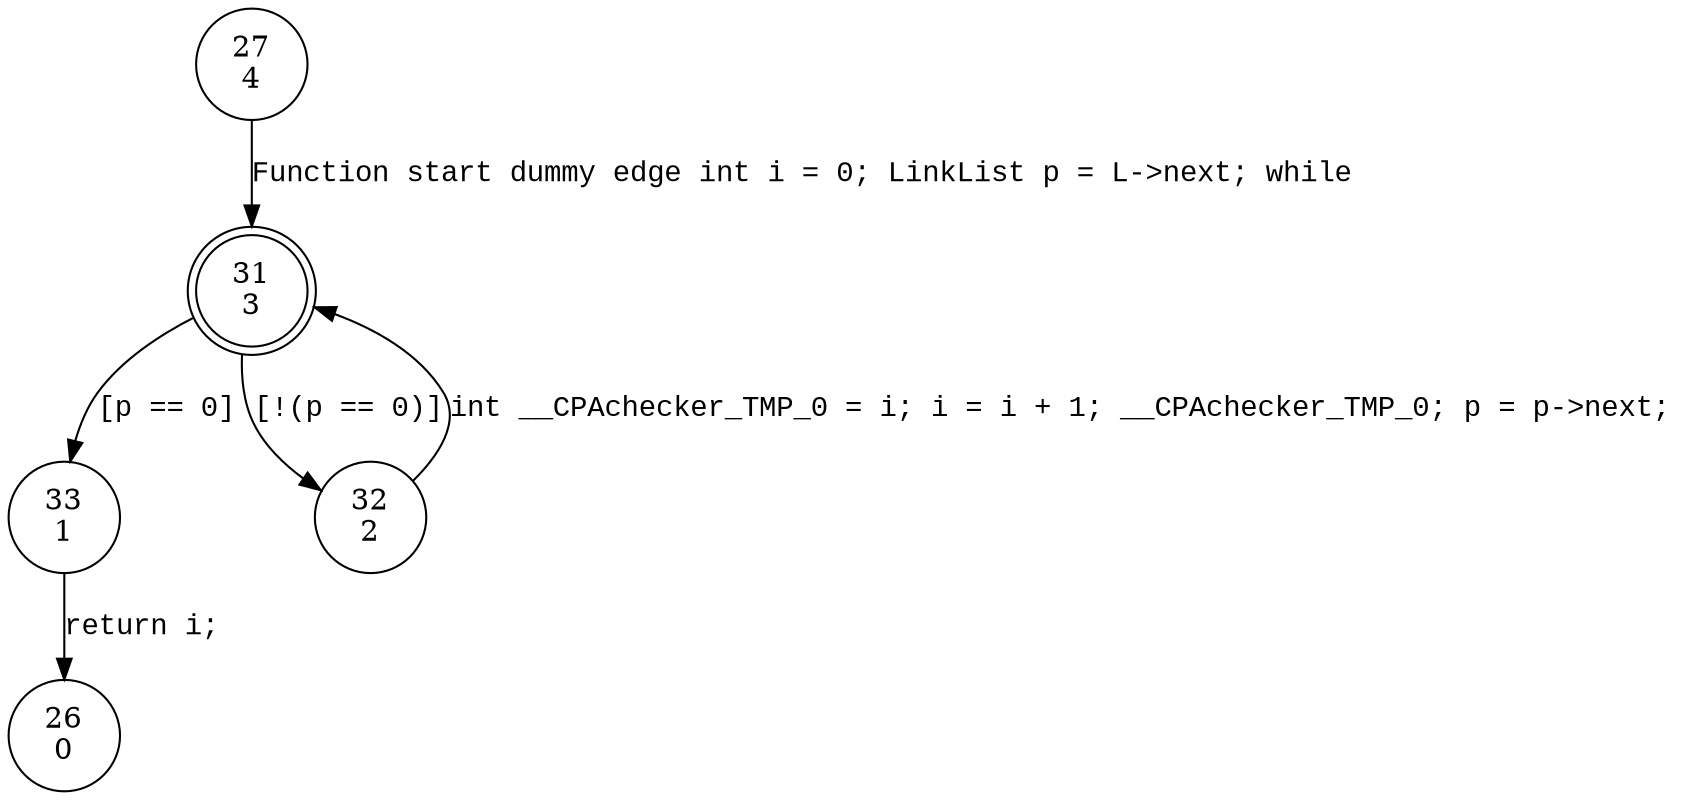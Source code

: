 digraph ListLength {
27 [shape="circle" label="27\n4"]
31 [shape="doublecircle" label="31\n3"]
33 [shape="circle" label="33\n1"]
32 [shape="circle" label="32\n2"]
26 [shape="circle" label="26\n0"]
27 -> 31 [label="Function start dummy edge int i = 0; LinkList p = L->next; while" fontname="Courier New"]
31 -> 33 [label="[p == 0]" fontname="Courier New"]
31 -> 32 [label="[!(p == 0)]" fontname="Courier New"]
33 -> 26 [label="return i;" fontname="Courier New"]
32 -> 31 [label="int __CPAchecker_TMP_0 = i; i = i + 1; __CPAchecker_TMP_0; p = p->next; " fontname="Courier New"]
}